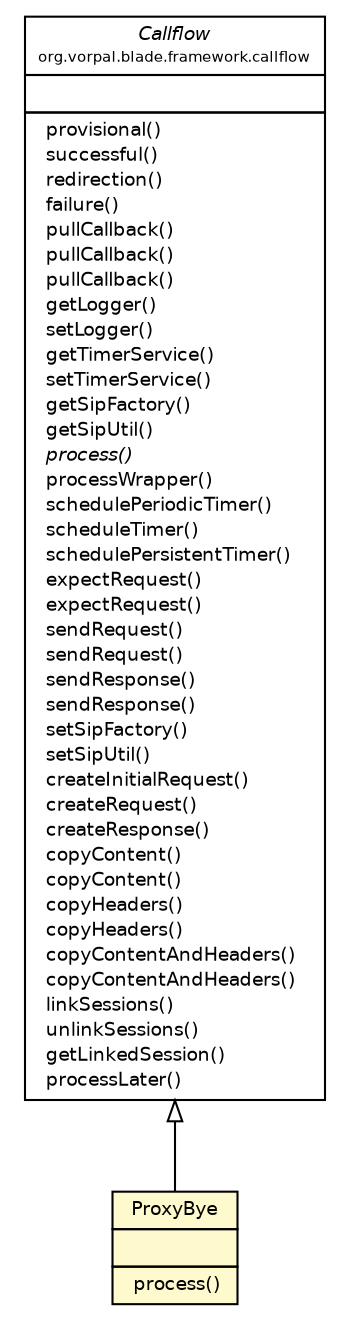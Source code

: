 #!/usr/local/bin/dot
#
# Class diagram 
# Generated by UMLGraph version 5.2 (http://www.umlgraph.org/)
#

digraph G {
	edge [fontname="Helvetica",fontsize=10,labelfontname="Helvetica",labelfontsize=10];
	node [fontname="Helvetica",fontsize=10,shape=plaintext];
	nodesep=0.25;
	ranksep=0.5;
	// org.vorpal.blade.framework.callflow.Callflow
	c1513 [label=<<table title="org.vorpal.blade.framework.callflow.Callflow" border="0" cellborder="1" cellspacing="0" cellpadding="2" port="p" href="../callflow/Callflow.html">
		<tr><td><table border="0" cellspacing="0" cellpadding="1">
<tr><td align="center" balign="center"><font face="Helvetica-Oblique"> Callflow </font></td></tr>
<tr><td align="center" balign="center"><font point-size="7.0"> org.vorpal.blade.framework.callflow </font></td></tr>
		</table></td></tr>
		<tr><td><table border="0" cellspacing="0" cellpadding="1">
<tr><td align="left" balign="left">  </td></tr>
		</table></td></tr>
		<tr><td><table border="0" cellspacing="0" cellpadding="1">
<tr><td align="left" balign="left">  provisional() </td></tr>
<tr><td align="left" balign="left">  successful() </td></tr>
<tr><td align="left" balign="left">  redirection() </td></tr>
<tr><td align="left" balign="left">  failure() </td></tr>
<tr><td align="left" balign="left">  pullCallback() </td></tr>
<tr><td align="left" balign="left">  pullCallback() </td></tr>
<tr><td align="left" balign="left">  pullCallback() </td></tr>
<tr><td align="left" balign="left">  getLogger() </td></tr>
<tr><td align="left" balign="left">  setLogger() </td></tr>
<tr><td align="left" balign="left">  getTimerService() </td></tr>
<tr><td align="left" balign="left">  setTimerService() </td></tr>
<tr><td align="left" balign="left">  getSipFactory() </td></tr>
<tr><td align="left" balign="left">  getSipUtil() </td></tr>
<tr><td align="left" balign="left"><font face="Helvetica-Oblique" point-size="9.0">  process() </font></td></tr>
<tr><td align="left" balign="left">  processWrapper() </td></tr>
<tr><td align="left" balign="left">  schedulePeriodicTimer() </td></tr>
<tr><td align="left" balign="left">  scheduleTimer() </td></tr>
<tr><td align="left" balign="left">  schedulePersistentTimer() </td></tr>
<tr><td align="left" balign="left">  expectRequest() </td></tr>
<tr><td align="left" balign="left">  expectRequest() </td></tr>
<tr><td align="left" balign="left">  sendRequest() </td></tr>
<tr><td align="left" balign="left">  sendRequest() </td></tr>
<tr><td align="left" balign="left">  sendResponse() </td></tr>
<tr><td align="left" balign="left">  sendResponse() </td></tr>
<tr><td align="left" balign="left">  setSipFactory() </td></tr>
<tr><td align="left" balign="left">  setSipUtil() </td></tr>
<tr><td align="left" balign="left">  createInitialRequest() </td></tr>
<tr><td align="left" balign="left">  createRequest() </td></tr>
<tr><td align="left" balign="left">  createResponse() </td></tr>
<tr><td align="left" balign="left">  copyContent() </td></tr>
<tr><td align="left" balign="left">  copyContent() </td></tr>
<tr><td align="left" balign="left">  copyHeaders() </td></tr>
<tr><td align="left" balign="left">  copyHeaders() </td></tr>
<tr><td align="left" balign="left">  copyContentAndHeaders() </td></tr>
<tr><td align="left" balign="left">  copyContentAndHeaders() </td></tr>
<tr><td align="left" balign="left">  linkSessions() </td></tr>
<tr><td align="left" balign="left">  unlinkSessions() </td></tr>
<tr><td align="left" balign="left">  getLinkedSession() </td></tr>
<tr><td align="left" balign="left">  processLater() </td></tr>
		</table></td></tr>
		</table>>, fontname="Helvetica", fontcolor="black", fontsize=9.0];
	// org.vorpal.blade.framework.proxy.ProxyBye
	c1537 [label=<<table title="org.vorpal.blade.framework.proxy.ProxyBye" border="0" cellborder="1" cellspacing="0" cellpadding="2" port="p" bgcolor="lemonChiffon" href="./ProxyBye.html">
		<tr><td><table border="0" cellspacing="0" cellpadding="1">
<tr><td align="center" balign="center"> ProxyBye </td></tr>
		</table></td></tr>
		<tr><td><table border="0" cellspacing="0" cellpadding="1">
<tr><td align="left" balign="left">  </td></tr>
		</table></td></tr>
		<tr><td><table border="0" cellspacing="0" cellpadding="1">
<tr><td align="left" balign="left">  process() </td></tr>
		</table></td></tr>
		</table>>, fontname="Helvetica", fontcolor="black", fontsize=9.0];
	//org.vorpal.blade.framework.proxy.ProxyBye extends org.vorpal.blade.framework.callflow.Callflow
	c1513:p -> c1537:p [dir=back,arrowtail=empty];
}

